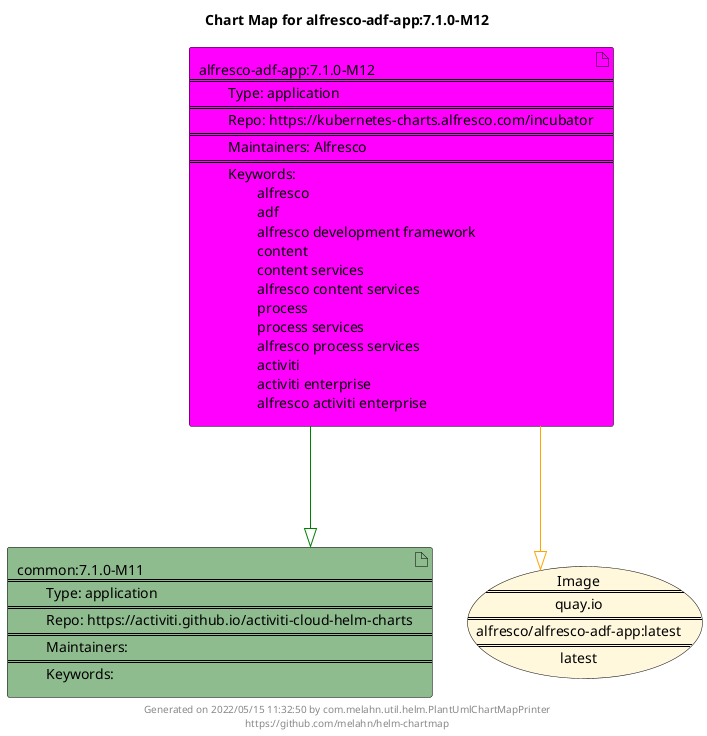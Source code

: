 @startuml
skinparam linetype ortho
skinparam backgroundColor white
skinparam usecaseBorderColor black
skinparam usecaseArrowColor LightSlateGray
skinparam artifactBorderColor black
skinparam artifactArrowColor LightSlateGray

title Chart Map for alfresco-adf-app:7.1.0-M12

'There are 2 referenced Helm Charts
artifact "common:7.1.0-M11\n====\n\tType: application\n====\n\tRepo: https://activiti.github.io/activiti-cloud-helm-charts\n====\n\tMaintainers: \n====\n\tKeywords: " as common_7_1_0_M11 #DarkSeaGreen
artifact "alfresco-adf-app:7.1.0-M12\n====\n\tType: application\n====\n\tRepo: https://kubernetes-charts.alfresco.com/incubator\n====\n\tMaintainers: Alfresco\n====\n\tKeywords: \n\t\talfresco\n\t\tadf\n\t\talfresco development framework\n\t\tcontent\n\t\tcontent services\n\t\talfresco content services\n\t\tprocess\n\t\tprocess services\n\t\talfresco process services\n\t\tactiviti\n\t\tactiviti enterprise\n\t\talfresco activiti enterprise" as alfresco_adf_app_7_1_0_M12 #Fuchsia

'There is one referenced Docker Image
usecase "Image\n====\nquay.io\n====\nalfresco/alfresco-adf-app:latest\n====\nlatest" as quay_io_alfresco_alfresco_adf_app_latest #Cornsilk

'Chart Dependencies
alfresco_adf_app_7_1_0_M12--[#green]-|>common_7_1_0_M11
alfresco_adf_app_7_1_0_M12--[#orange]-|>quay_io_alfresco_alfresco_adf_app_latest

center footer Generated on 2022/05/15 11:32:50 by com.melahn.util.helm.PlantUmlChartMapPrinter\nhttps://github.com/melahn/helm-chartmap
@enduml
